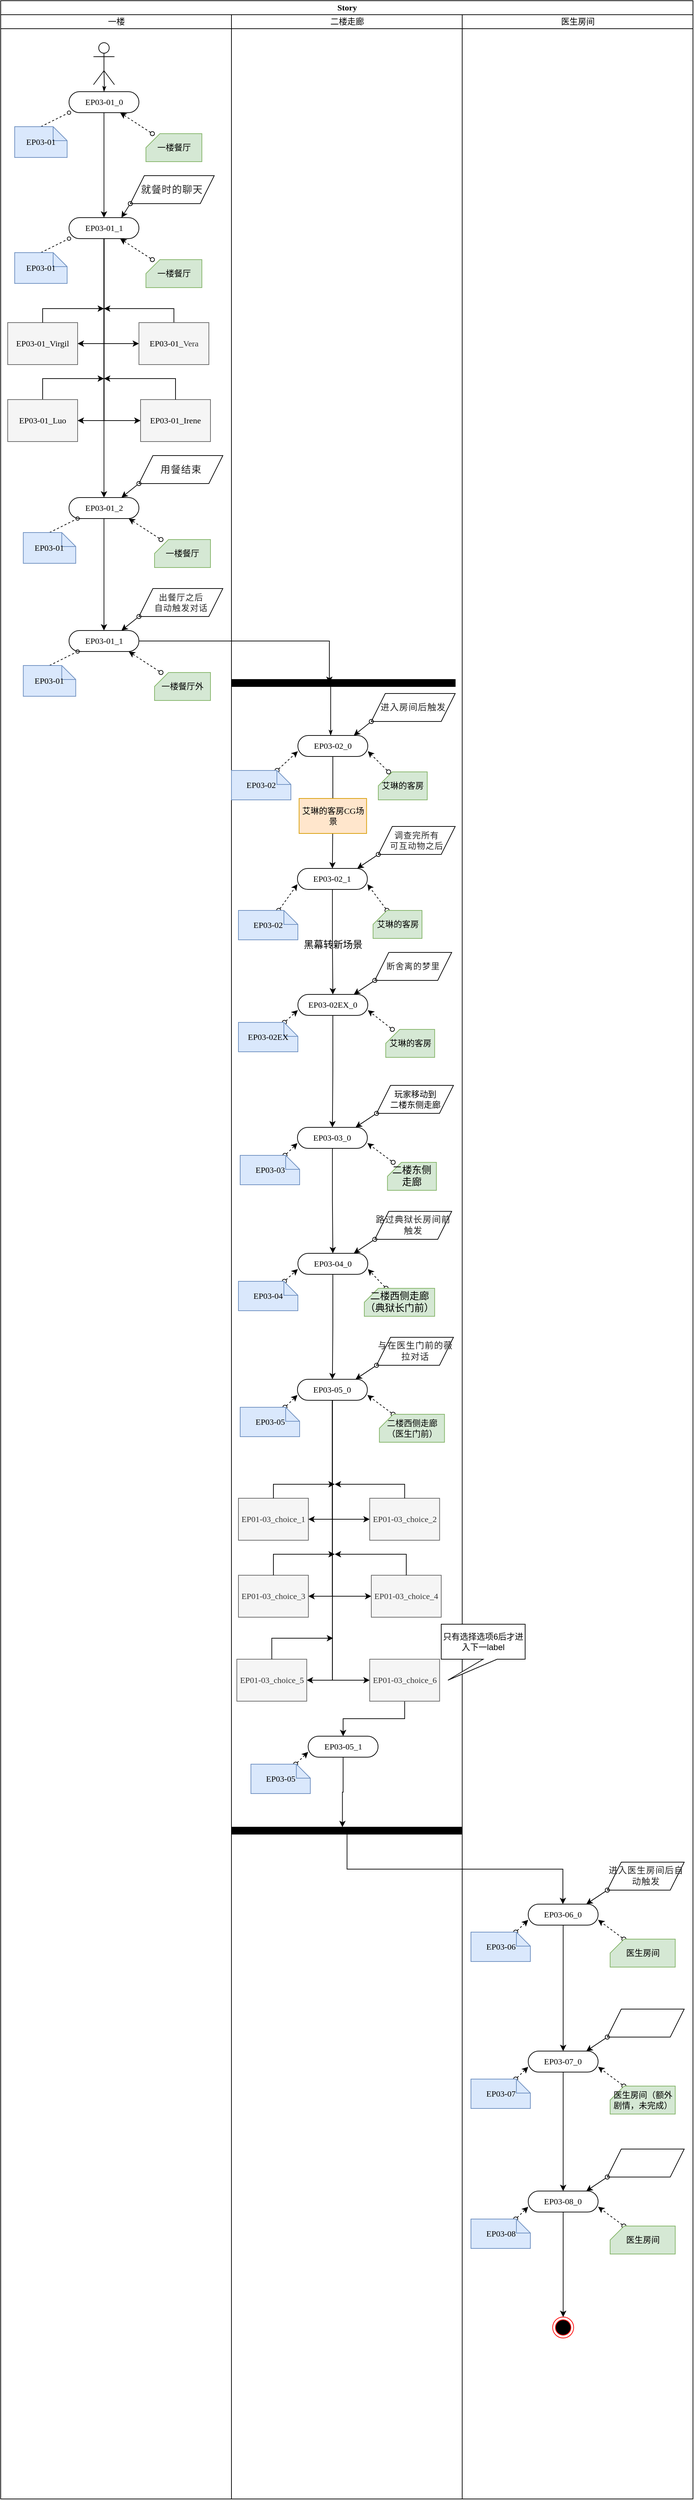 <mxfile version="14.4.9" type="github">
  <diagram id="_a_BNXXkeJS8dzdbOXy6" name="Page-1">
    <mxGraphModel dx="1038" dy="1717" grid="1" gridSize="10" guides="1" tooltips="1" connect="1" arrows="1" fold="1" page="1" pageScale="1" pageWidth="827" pageHeight="1169" math="0" shadow="0">
      <root>
        <mxCell id="0" />
        <mxCell id="1" parent="0" />
        <mxCell id="cG7CtrtehDWe-CAibIM2-1" value="Story" style="swimlane;html=1;childLayout=stackLayout;startSize=20;rounded=0;shadow=0;comic=0;labelBackgroundColor=none;strokeWidth=1;fontFamily=Verdana;fontSize=12;align=center;" parent="1" vertex="1">
          <mxGeometry x="30" y="-1080" width="990" height="3570" as="geometry" />
        </mxCell>
        <mxCell id="cG7CtrtehDWe-CAibIM2-2" value="&lt;font face=&quot;verdana&quot;&gt;&lt;span style=&quot;font-weight: 400&quot;&gt;一楼&lt;/span&gt;&lt;/font&gt;" style="swimlane;html=1;startSize=20;" parent="cG7CtrtehDWe-CAibIM2-1" vertex="1">
          <mxGeometry y="20" width="330" height="3550" as="geometry" />
        </mxCell>
        <mxCell id="atGmChDZDV53QYnKsW6I-38" style="edgeStyle=orthogonalEdgeStyle;rounded=0;orthogonalLoop=1;jettySize=auto;html=1;" edge="1" parent="cG7CtrtehDWe-CAibIM2-2" source="cG7CtrtehDWe-CAibIM2-3" target="atGmChDZDV53QYnKsW6I-32">
          <mxGeometry relative="1" as="geometry" />
        </mxCell>
        <mxCell id="cG7CtrtehDWe-CAibIM2-3" value="EP03-01_0" style="rounded=1;whiteSpace=wrap;html=1;shadow=0;comic=0;labelBackgroundColor=none;strokeWidth=1;fontFamily=Verdana;fontSize=12;align=center;arcSize=50;" parent="cG7CtrtehDWe-CAibIM2-2" vertex="1">
          <mxGeometry x="97.69" y="110" width="100" height="30" as="geometry" />
        </mxCell>
        <mxCell id="cG7CtrtehDWe-CAibIM2-4" style="edgeStyle=none;rounded=0;html=1;dashed=1;labelBackgroundColor=none;startArrow=none;startFill=0;startSize=5;endArrow=oval;endFill=0;endSize=5;jettySize=auto;orthogonalLoop=1;strokeWidth=1;fontFamily=Verdana;fontSize=12;entryX=0;entryY=1;entryDx=0;entryDy=0;exitX=0.5;exitY=0;exitDx=0;exitDy=0;exitPerimeter=0;" parent="cG7CtrtehDWe-CAibIM2-2" source="cG7CtrtehDWe-CAibIM2-6" target="cG7CtrtehDWe-CAibIM2-3" edge="1">
          <mxGeometry relative="1" as="geometry">
            <mxPoint x="217.69" y="267.878" as="sourcePoint" />
            <mxPoint x="180.645" y="248" as="targetPoint" />
          </mxGeometry>
        </mxCell>
        <mxCell id="cG7CtrtehDWe-CAibIM2-5" style="edgeStyle=orthogonalEdgeStyle;rounded=0;html=1;labelBackgroundColor=none;startArrow=none;startFill=0;startSize=5;endArrow=classicThin;endFill=1;endSize=5;jettySize=auto;orthogonalLoop=1;strokeWidth=1;fontFamily=Verdana;fontSize=12" parent="cG7CtrtehDWe-CAibIM2-2" target="cG7CtrtehDWe-CAibIM2-3" edge="1">
          <mxGeometry relative="1" as="geometry">
            <mxPoint x="147.69" y="80" as="sourcePoint" />
          </mxGeometry>
        </mxCell>
        <mxCell id="cG7CtrtehDWe-CAibIM2-6" value="EP03-01" style="shape=note;whiteSpace=wrap;html=1;rounded=0;shadow=0;comic=0;labelBackgroundColor=none;strokeWidth=1;fontFamily=Verdana;fontSize=12;align=center;size=20;fillColor=#dae8fc;strokeColor=#6c8ebf;" parent="cG7CtrtehDWe-CAibIM2-2" vertex="1">
          <mxGeometry x="20" y="160" width="75" height="44" as="geometry" />
        </mxCell>
        <mxCell id="cG7CtrtehDWe-CAibIM2-7" value="" style="shape=umlActor;verticalLabelPosition=bottom;verticalAlign=top;html=1;outlineConnect=0;" parent="cG7CtrtehDWe-CAibIM2-2" vertex="1">
          <mxGeometry x="132.69" y="40" width="30" height="60" as="geometry" />
        </mxCell>
        <mxCell id="cG7CtrtehDWe-CAibIM2-8" style="edgeStyle=none;rounded=0;orthogonalLoop=1;jettySize=auto;html=1;dashed=1;startArrow=oval;startFill=0;" parent="cG7CtrtehDWe-CAibIM2-2" source="cG7CtrtehDWe-CAibIM2-9" target="cG7CtrtehDWe-CAibIM2-3" edge="1">
          <mxGeometry relative="1" as="geometry" />
        </mxCell>
        <mxCell id="cG7CtrtehDWe-CAibIM2-9" value="一楼餐厅" style="shape=card;whiteSpace=wrap;html=1;size=20;fillColor=#d5e8d4;strokeColor=#82b366;" parent="cG7CtrtehDWe-CAibIM2-2" vertex="1">
          <mxGeometry x="207.69" y="170" width="80" height="40" as="geometry" />
        </mxCell>
        <mxCell id="cG7CtrtehDWe-CAibIM2-11" value="&lt;span style=&quot;color: rgb(38 , 38 , 38) ; font-size: 14px ; letter-spacing: 0.733px&quot;&gt;用餐结束&lt;/span&gt;&lt;br&gt;&lt;p style=&quot;margin: 0cm ; line-height: 18.0pt&quot;&gt;&lt;span lang=&quot;EN-US&quot; style=&quot;font-size: 10.5pt ; color: #262626 ; letter-spacing: 0.55pt&quot;&gt;&lt;/span&gt;&lt;/p&gt;" style="shape=parallelogram;perimeter=parallelogramPerimeter;whiteSpace=wrap;html=1;fixedSize=1;" parent="cG7CtrtehDWe-CAibIM2-2" vertex="1">
          <mxGeometry x="197.69" y="630" width="120" height="40" as="geometry" />
        </mxCell>
        <mxCell id="atGmChDZDV53QYnKsW6I-44" style="edgeStyle=orthogonalEdgeStyle;rounded=0;orthogonalLoop=1;jettySize=auto;html=1;" edge="1" parent="cG7CtrtehDWe-CAibIM2-2" source="atGmChDZDV53QYnKsW6I-14" target="atGmChDZDV53QYnKsW6I-25">
          <mxGeometry relative="1" as="geometry" />
        </mxCell>
        <mxCell id="atGmChDZDV53QYnKsW6I-14" value="EP03-01_2" style="rounded=1;whiteSpace=wrap;html=1;shadow=0;comic=0;labelBackgroundColor=none;strokeWidth=1;fontFamily=Verdana;fontSize=12;align=center;arcSize=50;" vertex="1" parent="cG7CtrtehDWe-CAibIM2-2">
          <mxGeometry x="97.69" y="690" width="100" height="30" as="geometry" />
        </mxCell>
        <mxCell id="atGmChDZDV53QYnKsW6I-16" style="edgeStyle=none;rounded=0;orthogonalLoop=1;jettySize=auto;html=1;entryX=0.75;entryY=0;entryDx=0;entryDy=0;startArrow=oval;startFill=0;exitX=0;exitY=1;exitDx=0;exitDy=0;" edge="1" parent="cG7CtrtehDWe-CAibIM2-2" source="cG7CtrtehDWe-CAibIM2-11" target="atGmChDZDV53QYnKsW6I-14">
          <mxGeometry relative="1" as="geometry">
            <mxPoint x="506.88" y="350" as="targetPoint" />
            <mxPoint x="533.44" y="330" as="sourcePoint" />
          </mxGeometry>
        </mxCell>
        <mxCell id="atGmChDZDV53QYnKsW6I-17" style="edgeStyle=none;rounded=0;html=1;dashed=1;labelBackgroundColor=none;startArrow=none;startFill=0;startSize=5;endArrow=oval;endFill=0;endSize=5;jettySize=auto;orthogonalLoop=1;strokeWidth=1;fontFamily=Verdana;fontSize=12;entryX=0;entryY=1;entryDx=0;entryDy=0;exitX=0.5;exitY=0;exitDx=0;exitDy=0;exitPerimeter=0;" edge="1" parent="cG7CtrtehDWe-CAibIM2-2" source="atGmChDZDV53QYnKsW6I-18">
          <mxGeometry relative="1" as="geometry">
            <mxPoint x="200" y="1907.878" as="sourcePoint" />
            <mxPoint x="110.0" y="720" as="targetPoint" />
          </mxGeometry>
        </mxCell>
        <mxCell id="atGmChDZDV53QYnKsW6I-18" value="EP03-01" style="shape=note;whiteSpace=wrap;html=1;rounded=0;shadow=0;comic=0;labelBackgroundColor=none;strokeWidth=1;fontFamily=Verdana;fontSize=12;align=center;size=20;fillColor=#dae8fc;strokeColor=#6c8ebf;" vertex="1" parent="cG7CtrtehDWe-CAibIM2-2">
          <mxGeometry x="32.31" y="740" width="75" height="44" as="geometry" />
        </mxCell>
        <mxCell id="atGmChDZDV53QYnKsW6I-19" style="edgeStyle=none;rounded=0;orthogonalLoop=1;jettySize=auto;html=1;dashed=1;startArrow=oval;startFill=0;" edge="1" parent="cG7CtrtehDWe-CAibIM2-2" source="atGmChDZDV53QYnKsW6I-20">
          <mxGeometry relative="1" as="geometry">
            <mxPoint x="183.077" y="720" as="targetPoint" />
          </mxGeometry>
        </mxCell>
        <mxCell id="atGmChDZDV53QYnKsW6I-20" value="一楼餐厅" style="shape=card;whiteSpace=wrap;html=1;size=20;fillColor=#d5e8d4;strokeColor=#82b366;" vertex="1" parent="cG7CtrtehDWe-CAibIM2-2">
          <mxGeometry x="220" y="750" width="80" height="40" as="geometry" />
        </mxCell>
        <mxCell id="atGmChDZDV53QYnKsW6I-24" value="&lt;span style=&quot;color: rgb(38 , 38 , 38) ; letter-spacing: 0.55pt&quot;&gt;&lt;font style=&quot;font-size: 12px&quot;&gt;出餐厅之后&lt;br&gt;自动触发对话&lt;/font&gt;&lt;/span&gt;&lt;p style=&quot;margin: 0cm ; line-height: 18.0pt&quot;&gt;&lt;span lang=&quot;EN-US&quot; style=&quot;font-size: 10.5pt ; color: #262626 ; letter-spacing: 0.55pt&quot;&gt;&lt;/span&gt;&lt;/p&gt;" style="shape=parallelogram;perimeter=parallelogramPerimeter;whiteSpace=wrap;html=1;fixedSize=1;" vertex="1" parent="cG7CtrtehDWe-CAibIM2-2">
          <mxGeometry x="197.69" y="820" width="120" height="40" as="geometry" />
        </mxCell>
        <mxCell id="atGmChDZDV53QYnKsW6I-25" value="EP03-01_1" style="rounded=1;whiteSpace=wrap;html=1;shadow=0;comic=0;labelBackgroundColor=none;strokeWidth=1;fontFamily=Verdana;fontSize=12;align=center;arcSize=50;" vertex="1" parent="cG7CtrtehDWe-CAibIM2-2">
          <mxGeometry x="97.69" y="880" width="100" height="30" as="geometry" />
        </mxCell>
        <mxCell id="atGmChDZDV53QYnKsW6I-26" style="edgeStyle=none;rounded=0;orthogonalLoop=1;jettySize=auto;html=1;entryX=0.75;entryY=0;entryDx=0;entryDy=0;startArrow=oval;startFill=0;exitX=0;exitY=1;exitDx=0;exitDy=0;" edge="1" parent="cG7CtrtehDWe-CAibIM2-2" source="atGmChDZDV53QYnKsW6I-24" target="atGmChDZDV53QYnKsW6I-25">
          <mxGeometry relative="1" as="geometry">
            <mxPoint x="476.88" y="1600" as="targetPoint" />
            <mxPoint x="503.44" y="1580" as="sourcePoint" />
          </mxGeometry>
        </mxCell>
        <mxCell id="atGmChDZDV53QYnKsW6I-27" style="edgeStyle=none;rounded=0;html=1;dashed=1;labelBackgroundColor=none;startArrow=none;startFill=0;startSize=5;endArrow=oval;endFill=0;endSize=5;jettySize=auto;orthogonalLoop=1;strokeWidth=1;fontFamily=Verdana;fontSize=12;entryX=0;entryY=1;entryDx=0;entryDy=0;exitX=0.5;exitY=0;exitDx=0;exitDy=0;exitPerimeter=0;" edge="1" parent="cG7CtrtehDWe-CAibIM2-2" source="atGmChDZDV53QYnKsW6I-28">
          <mxGeometry relative="1" as="geometry">
            <mxPoint x="170" y="3157.878" as="sourcePoint" />
            <mxPoint x="110" y="910" as="targetPoint" />
          </mxGeometry>
        </mxCell>
        <mxCell id="atGmChDZDV53QYnKsW6I-28" value="EP03-01" style="shape=note;whiteSpace=wrap;html=1;rounded=0;shadow=0;comic=0;labelBackgroundColor=none;strokeWidth=1;fontFamily=Verdana;fontSize=12;align=center;size=20;fillColor=#dae8fc;strokeColor=#6c8ebf;" vertex="1" parent="cG7CtrtehDWe-CAibIM2-2">
          <mxGeometry x="32.31" y="930" width="75" height="44" as="geometry" />
        </mxCell>
        <mxCell id="atGmChDZDV53QYnKsW6I-29" style="edgeStyle=none;rounded=0;orthogonalLoop=1;jettySize=auto;html=1;dashed=1;startArrow=oval;startFill=0;" edge="1" parent="cG7CtrtehDWe-CAibIM2-2" source="atGmChDZDV53QYnKsW6I-30">
          <mxGeometry relative="1" as="geometry">
            <mxPoint x="183.077" y="910" as="targetPoint" />
          </mxGeometry>
        </mxCell>
        <mxCell id="atGmChDZDV53QYnKsW6I-30" value="一楼餐厅外" style="shape=card;whiteSpace=wrap;html=1;size=20;fillColor=#d5e8d4;strokeColor=#82b366;" vertex="1" parent="cG7CtrtehDWe-CAibIM2-2">
          <mxGeometry x="220" y="940" width="80" height="40" as="geometry" />
        </mxCell>
        <mxCell id="atGmChDZDV53QYnKsW6I-31" value="&lt;span style=&quot;color: rgb(38 , 38 , 38) ; font-size: 14px ; letter-spacing: 0.733px&quot;&gt;就餐时的聊天&lt;/span&gt;&lt;br&gt;&lt;p style=&quot;margin: 0cm ; line-height: 18.0pt&quot;&gt;&lt;span lang=&quot;EN-US&quot; style=&quot;font-size: 10.5pt ; color: #262626 ; letter-spacing: 0.55pt&quot;&gt;&lt;/span&gt;&lt;/p&gt;" style="shape=parallelogram;perimeter=parallelogramPerimeter;whiteSpace=wrap;html=1;fixedSize=1;" vertex="1" parent="cG7CtrtehDWe-CAibIM2-2">
          <mxGeometry x="185.38" y="230" width="120" height="40" as="geometry" />
        </mxCell>
        <mxCell id="atGmChDZDV53QYnKsW6I-39" style="edgeStyle=orthogonalEdgeStyle;rounded=0;orthogonalLoop=1;jettySize=auto;html=1;entryX=0.5;entryY=0;entryDx=0;entryDy=0;" edge="1" parent="cG7CtrtehDWe-CAibIM2-2" source="atGmChDZDV53QYnKsW6I-32" target="atGmChDZDV53QYnKsW6I-14">
          <mxGeometry relative="1" as="geometry" />
        </mxCell>
        <mxCell id="atGmChDZDV53QYnKsW6I-40" style="edgeStyle=orthogonalEdgeStyle;rounded=0;orthogonalLoop=1;jettySize=auto;html=1;entryX=1;entryY=0.5;entryDx=0;entryDy=0;" edge="1" parent="cG7CtrtehDWe-CAibIM2-2" source="atGmChDZDV53QYnKsW6I-32" target="atGmChDZDV53QYnKsW6I-1">
          <mxGeometry relative="1" as="geometry" />
        </mxCell>
        <mxCell id="atGmChDZDV53QYnKsW6I-41" style="edgeStyle=orthogonalEdgeStyle;rounded=0;orthogonalLoop=1;jettySize=auto;html=1;entryX=0;entryY=0.5;entryDx=0;entryDy=0;" edge="1" parent="cG7CtrtehDWe-CAibIM2-2" source="atGmChDZDV53QYnKsW6I-32" target="atGmChDZDV53QYnKsW6I-2">
          <mxGeometry relative="1" as="geometry" />
        </mxCell>
        <mxCell id="atGmChDZDV53QYnKsW6I-42" style="edgeStyle=orthogonalEdgeStyle;rounded=0;orthogonalLoop=1;jettySize=auto;html=1;entryX=0;entryY=0.5;entryDx=0;entryDy=0;" edge="1" parent="cG7CtrtehDWe-CAibIM2-2" source="atGmChDZDV53QYnKsW6I-32" target="atGmChDZDV53QYnKsW6I-3">
          <mxGeometry relative="1" as="geometry">
            <Array as="points">
              <mxPoint x="148" y="580" />
            </Array>
          </mxGeometry>
        </mxCell>
        <mxCell id="atGmChDZDV53QYnKsW6I-32" value="EP03-01_1" style="rounded=1;whiteSpace=wrap;html=1;shadow=0;comic=0;labelBackgroundColor=none;strokeWidth=1;fontFamily=Verdana;fontSize=12;align=center;arcSize=50;" vertex="1" parent="cG7CtrtehDWe-CAibIM2-2">
          <mxGeometry x="97.69" y="290" width="100" height="30" as="geometry" />
        </mxCell>
        <mxCell id="atGmChDZDV53QYnKsW6I-33" style="edgeStyle=none;rounded=0;orthogonalLoop=1;jettySize=auto;html=1;entryX=0.75;entryY=0;entryDx=0;entryDy=0;startArrow=oval;startFill=0;exitX=0;exitY=1;exitDx=0;exitDy=0;" edge="1" parent="cG7CtrtehDWe-CAibIM2-2" source="atGmChDZDV53QYnKsW6I-31" target="atGmChDZDV53QYnKsW6I-32">
          <mxGeometry relative="1" as="geometry">
            <mxPoint x="434.57" y="2070" as="targetPoint" />
            <mxPoint x="461.13" y="2050" as="sourcePoint" />
          </mxGeometry>
        </mxCell>
        <mxCell id="atGmChDZDV53QYnKsW6I-34" style="edgeStyle=none;rounded=0;html=1;dashed=1;labelBackgroundColor=none;startArrow=none;startFill=0;startSize=5;endArrow=oval;endFill=0;endSize=5;jettySize=auto;orthogonalLoop=1;strokeWidth=1;fontFamily=Verdana;fontSize=12;entryX=0;entryY=1;entryDx=0;entryDy=0;exitX=0.5;exitY=0;exitDx=0;exitDy=0;exitPerimeter=0;" edge="1" parent="cG7CtrtehDWe-CAibIM2-2" source="atGmChDZDV53QYnKsW6I-35">
          <mxGeometry relative="1" as="geometry">
            <mxPoint x="127.69" y="3627.878" as="sourcePoint" />
            <mxPoint x="97.69" y="320" as="targetPoint" />
          </mxGeometry>
        </mxCell>
        <mxCell id="atGmChDZDV53QYnKsW6I-35" value="EP03-01" style="shape=note;whiteSpace=wrap;html=1;rounded=0;shadow=0;comic=0;labelBackgroundColor=none;strokeWidth=1;fontFamily=Verdana;fontSize=12;align=center;size=20;fillColor=#dae8fc;strokeColor=#6c8ebf;" vertex="1" parent="cG7CtrtehDWe-CAibIM2-2">
          <mxGeometry x="20" y="340" width="75" height="44" as="geometry" />
        </mxCell>
        <mxCell id="atGmChDZDV53QYnKsW6I-36" style="edgeStyle=none;rounded=0;orthogonalLoop=1;jettySize=auto;html=1;dashed=1;startArrow=oval;startFill=0;" edge="1" parent="cG7CtrtehDWe-CAibIM2-2" source="atGmChDZDV53QYnKsW6I-37">
          <mxGeometry relative="1" as="geometry">
            <mxPoint x="170.767" y="320" as="targetPoint" />
          </mxGeometry>
        </mxCell>
        <mxCell id="atGmChDZDV53QYnKsW6I-37" value="一楼餐厅" style="shape=card;whiteSpace=wrap;html=1;size=20;fillColor=#d5e8d4;strokeColor=#82b366;" vertex="1" parent="cG7CtrtehDWe-CAibIM2-2">
          <mxGeometry x="207.69" y="350" width="80" height="40" as="geometry" />
        </mxCell>
        <mxCell id="atGmChDZDV53QYnKsW6I-1" value="&lt;span style=&quot;color: rgb(0 , 0 , 0) ; font-family: &amp;#34;verdana&amp;#34;&quot;&gt;EP03-01_Virgil&lt;/span&gt;" style="whiteSpace=wrap;html=1;align=center;verticalAlign=middle;treeFolding=1;treeMoving=1;fillColor=#f5f5f5;strokeColor=#666666;fontColor=#333333;" vertex="1" collapsed="1" parent="cG7CtrtehDWe-CAibIM2-2">
          <mxGeometry x="10" y="440" width="100" height="60" as="geometry" />
        </mxCell>
        <mxCell id="atGmChDZDV53QYnKsW6I-6" style="edgeStyle=orthogonalEdgeStyle;rounded=0;orthogonalLoop=1;jettySize=auto;html=1;" edge="1" parent="cG7CtrtehDWe-CAibIM2-2" source="atGmChDZDV53QYnKsW6I-2">
          <mxGeometry relative="1" as="geometry">
            <mxPoint x="147.69" y="420" as="targetPoint" />
            <Array as="points">
              <mxPoint x="247.69" y="420" />
              <mxPoint x="187.69" y="420" />
            </Array>
          </mxGeometry>
        </mxCell>
        <mxCell id="atGmChDZDV53QYnKsW6I-5" style="edgeStyle=orthogonalEdgeStyle;rounded=0;orthogonalLoop=1;jettySize=auto;html=1;" edge="1" parent="cG7CtrtehDWe-CAibIM2-2" source="atGmChDZDV53QYnKsW6I-1">
          <mxGeometry relative="1" as="geometry">
            <mxPoint x="147.69" y="420" as="targetPoint" />
            <Array as="points">
              <mxPoint x="59.69" y="420" />
            </Array>
          </mxGeometry>
        </mxCell>
        <mxCell id="atGmChDZDV53QYnKsW6I-2" value="&lt;span style=&quot;color: rgb(0 , 0 , 0) ; font-family: &amp;#34;verdana&amp;#34;&quot;&gt;EP03-01_&lt;/span&gt;&lt;font face=&quot;verdana&quot;&gt;Vera&lt;/font&gt;" style="whiteSpace=wrap;html=1;align=center;verticalAlign=middle;treeFolding=1;treeMoving=1;fillColor=#f5f5f5;strokeColor=#666666;fontColor=#333333;" vertex="1" collapsed="1" parent="cG7CtrtehDWe-CAibIM2-2">
          <mxGeometry x="197.69" y="440" width="100" height="60" as="geometry" />
        </mxCell>
        <mxCell id="atGmChDZDV53QYnKsW6I-3" value="&lt;div&gt;&lt;span style=&quot;color: rgb(0 , 0 , 0) ; font-family: &amp;#34;verdana&amp;#34;&quot;&gt;EP03-01_Irene&lt;/span&gt;&lt;/div&gt;" style="whiteSpace=wrap;html=1;align=center;verticalAlign=middle;treeFolding=1;treeMoving=1;fillColor=#f5f5f5;strokeColor=#666666;fontColor=#333333;" vertex="1" parent="cG7CtrtehDWe-CAibIM2-2">
          <mxGeometry x="200" y="550" width="100" height="60" as="geometry" />
        </mxCell>
        <mxCell id="atGmChDZDV53QYnKsW6I-8" style="edgeStyle=orthogonalEdgeStyle;rounded=0;orthogonalLoop=1;jettySize=auto;html=1;strokeColor=#000000;" edge="1" parent="cG7CtrtehDWe-CAibIM2-2" source="atGmChDZDV53QYnKsW6I-3">
          <mxGeometry relative="1" as="geometry">
            <mxPoint x="147.69" y="520" as="targetPoint" />
            <Array as="points">
              <mxPoint x="249.69" y="520" />
            </Array>
          </mxGeometry>
        </mxCell>
        <mxCell id="atGmChDZDV53QYnKsW6I-7" style="edgeStyle=orthogonalEdgeStyle;rounded=0;orthogonalLoop=1;jettySize=auto;html=1;strokeColor=#000000;" edge="1" parent="cG7CtrtehDWe-CAibIM2-2" source="atGmChDZDV53QYnKsW6I-4">
          <mxGeometry relative="1" as="geometry">
            <mxPoint x="147.69" y="520" as="targetPoint" />
            <Array as="points">
              <mxPoint x="59.69" y="520" />
              <mxPoint x="147.69" y="520" />
            </Array>
          </mxGeometry>
        </mxCell>
        <mxCell id="atGmChDZDV53QYnKsW6I-4" value="&lt;span style=&quot;color: rgb(0 , 0 , 0) ; font-family: &amp;#34;verdana&amp;#34;&quot;&gt;EP03-01_Luo&lt;/span&gt;" style="whiteSpace=wrap;html=1;align=center;verticalAlign=middle;treeFolding=1;treeMoving=1;fillColor=#f5f5f5;strokeColor=#666666;fontColor=#333333;" vertex="1" parent="cG7CtrtehDWe-CAibIM2-2">
          <mxGeometry x="10" y="550" width="100" height="60" as="geometry" />
        </mxCell>
        <mxCell id="atGmChDZDV53QYnKsW6I-43" style="edgeStyle=orthogonalEdgeStyle;rounded=0;orthogonalLoop=1;jettySize=auto;html=1;entryX=1;entryY=0.5;entryDx=0;entryDy=0;exitX=0.5;exitY=1;exitDx=0;exitDy=0;" edge="1" parent="cG7CtrtehDWe-CAibIM2-2" source="atGmChDZDV53QYnKsW6I-32" target="atGmChDZDV53QYnKsW6I-4">
          <mxGeometry relative="1" as="geometry">
            <mxPoint x="157.7" y="330" as="sourcePoint" />
            <mxPoint x="210" y="590" as="targetPoint" />
            <Array as="points">
              <mxPoint x="148" y="580" />
            </Array>
          </mxGeometry>
        </mxCell>
        <mxCell id="cG7CtrtehDWe-CAibIM2-13" value="&lt;span style=&quot;font-family: &amp;#34;verdana&amp;#34; ; font-weight: 400&quot;&gt;二楼走廊&lt;/span&gt;" style="swimlane;html=1;startSize=20;" parent="cG7CtrtehDWe-CAibIM2-1" vertex="1">
          <mxGeometry x="330" y="20" width="330" height="3550" as="geometry" />
        </mxCell>
        <mxCell id="cG7CtrtehDWe-CAibIM2-14" value="" style="whiteSpace=wrap;html=1;rounded=0;shadow=0;comic=0;labelBackgroundColor=none;strokeWidth=1;fillColor=#000000;fontFamily=Verdana;fontSize=12;align=center;rotation=0;" parent="cG7CtrtehDWe-CAibIM2-13" vertex="1">
          <mxGeometry y="950" width="320" height="10" as="geometry" />
        </mxCell>
        <mxCell id="cG7CtrtehDWe-CAibIM2-17" style="edgeStyle=orthogonalEdgeStyle;rounded=0;html=1;exitX=0.25;exitY=1;entryX=0.5;entryY=0;labelBackgroundColor=none;startArrow=none;startFill=0;startSize=5;endArrow=classicThin;endFill=1;endSize=5;jettySize=auto;orthogonalLoop=1;strokeWidth=1;fontFamily=Verdana;fontSize=12" parent="cG7CtrtehDWe-CAibIM2-13" source="cG7CtrtehDWe-CAibIM2-14" edge="1">
          <mxGeometry relative="1" as="geometry">
            <Array as="points">
              <mxPoint x="142" y="960" />
            </Array>
            <mxPoint x="141.88" y="1030" as="targetPoint" />
          </mxGeometry>
        </mxCell>
        <mxCell id="cG7CtrtehDWe-CAibIM2-22" value="" style="whiteSpace=wrap;html=1;rounded=0;shadow=0;comic=0;labelBackgroundColor=none;strokeWidth=1;fillColor=#000000;fontFamily=Verdana;fontSize=12;align=center;rotation=0;" parent="cG7CtrtehDWe-CAibIM2-13" vertex="1">
          <mxGeometry x="0.62" y="2590" width="329.38" height="10" as="geometry" />
        </mxCell>
        <mxCell id="atGmChDZDV53QYnKsW6I-47" value="EP03-02_0" style="rounded=1;whiteSpace=wrap;html=1;shadow=0;comic=0;labelBackgroundColor=none;strokeWidth=1;fontFamily=Verdana;fontSize=12;align=center;arcSize=50;" vertex="1" parent="cG7CtrtehDWe-CAibIM2-13">
          <mxGeometry x="95" y="1030" width="100" height="30" as="geometry" />
        </mxCell>
        <mxCell id="atGmChDZDV53QYnKsW6I-48" style="edgeStyle=none;rounded=0;orthogonalLoop=1;jettySize=auto;html=1;entryX=1;entryY=0.75;entryDx=0;entryDy=0;dashed=1;startArrow=oval;startFill=0;" edge="1" parent="cG7CtrtehDWe-CAibIM2-13" source="atGmChDZDV53QYnKsW6I-49" target="atGmChDZDV53QYnKsW6I-47">
          <mxGeometry relative="1" as="geometry" />
        </mxCell>
        <mxCell id="atGmChDZDV53QYnKsW6I-49" value="艾琳的客房" style="shape=card;whiteSpace=wrap;html=1;size=20;fillColor=#d5e8d4;strokeColor=#82b366;" vertex="1" parent="cG7CtrtehDWe-CAibIM2-13">
          <mxGeometry x="210" y="1082" width="70" height="40" as="geometry" />
        </mxCell>
        <mxCell id="atGmChDZDV53QYnKsW6I-50" style="edgeStyle=none;rounded=0;orthogonalLoop=1;jettySize=auto;html=1;entryX=0;entryY=0.75;entryDx=0;entryDy=0;dashed=1;startArrow=oval;startFill=0;" edge="1" parent="cG7CtrtehDWe-CAibIM2-13" source="atGmChDZDV53QYnKsW6I-51" target="atGmChDZDV53QYnKsW6I-47">
          <mxGeometry relative="1" as="geometry" />
        </mxCell>
        <mxCell id="atGmChDZDV53QYnKsW6I-51" value="EP03-02" style="shape=note;whiteSpace=wrap;html=1;rounded=0;shadow=0;comic=0;labelBackgroundColor=none;strokeWidth=1;fontFamily=Verdana;fontSize=12;align=center;size=20;fillColor=#dae8fc;strokeColor=#6c8ebf;" vertex="1" parent="cG7CtrtehDWe-CAibIM2-13">
          <mxGeometry y="1080" width="85" height="42" as="geometry" />
        </mxCell>
        <mxCell id="atGmChDZDV53QYnKsW6I-53" value="EP03-02_1" style="rounded=1;whiteSpace=wrap;html=1;shadow=0;comic=0;labelBackgroundColor=none;strokeWidth=1;fontFamily=Verdana;fontSize=12;align=center;arcSize=50;" vertex="1" parent="cG7CtrtehDWe-CAibIM2-13">
          <mxGeometry x="94.38" y="1220" width="100" height="30" as="geometry" />
        </mxCell>
        <mxCell id="atGmChDZDV53QYnKsW6I-46" style="edgeStyle=orthogonalEdgeStyle;rounded=0;orthogonalLoop=1;jettySize=auto;html=1;entryX=0.5;entryY=0;entryDx=0;entryDy=0;strokeColor=#000000;" edge="1" parent="cG7CtrtehDWe-CAibIM2-13" source="atGmChDZDV53QYnKsW6I-47" target="atGmChDZDV53QYnKsW6I-53">
          <mxGeometry relative="1" as="geometry" />
        </mxCell>
        <mxCell id="atGmChDZDV53QYnKsW6I-54" style="edgeStyle=none;rounded=0;orthogonalLoop=1;jettySize=auto;html=1;entryX=1;entryY=0.75;entryDx=0;entryDy=0;dashed=1;startArrow=oval;startFill=0;" edge="1" parent="cG7CtrtehDWe-CAibIM2-13" source="atGmChDZDV53QYnKsW6I-55" target="atGmChDZDV53QYnKsW6I-53">
          <mxGeometry relative="1" as="geometry" />
        </mxCell>
        <mxCell id="atGmChDZDV53QYnKsW6I-55" value="艾琳的客房" style="shape=card;whiteSpace=wrap;html=1;size=20;fillColor=#d5e8d4;strokeColor=#82b366;" vertex="1" parent="cG7CtrtehDWe-CAibIM2-13">
          <mxGeometry x="202.5" y="1280" width="70" height="40" as="geometry" />
        </mxCell>
        <mxCell id="atGmChDZDV53QYnKsW6I-56" style="edgeStyle=none;rounded=0;orthogonalLoop=1;jettySize=auto;html=1;entryX=0;entryY=0.75;entryDx=0;entryDy=0;dashed=1;startArrow=oval;startFill=0;" edge="1" parent="cG7CtrtehDWe-CAibIM2-13" source="atGmChDZDV53QYnKsW6I-57" target="atGmChDZDV53QYnKsW6I-53">
          <mxGeometry relative="1" as="geometry" />
        </mxCell>
        <mxCell id="atGmChDZDV53QYnKsW6I-57" value="EP03-02" style="shape=note;whiteSpace=wrap;html=1;rounded=0;shadow=0;comic=0;labelBackgroundColor=none;strokeWidth=1;fontFamily=Verdana;fontSize=12;align=center;size=20;fillColor=#dae8fc;strokeColor=#6c8ebf;" vertex="1" parent="cG7CtrtehDWe-CAibIM2-13">
          <mxGeometry x="10" y="1280" width="85" height="42" as="geometry" />
        </mxCell>
        <mxCell id="atGmChDZDV53QYnKsW6I-59" value="艾琳的客房CG场景" style="rounded=0;whiteSpace=wrap;html=1;shadow=0;comic=0;labelBackgroundColor=none;strokeWidth=1;fontFamily=Verdana;fontSize=12;align=center;arcSize=50;fillColor=#ffe6cc;strokeColor=#d79b00;" vertex="1" parent="cG7CtrtehDWe-CAibIM2-13">
          <mxGeometry x="96.75" y="1120" width="96.5" height="50" as="geometry" />
        </mxCell>
        <mxCell id="atGmChDZDV53QYnKsW6I-60" value="&lt;span style=&quot;color: rgb(38 , 38 , 38) ; font-family: &amp;#34;verdana&amp;#34; ; letter-spacing: 0.733px&quot;&gt;&lt;font style=&quot;font-size: 12px&quot;&gt;调查完所有&lt;br&gt;可互动物之后&lt;/font&gt;&lt;/span&gt;&lt;br&gt;&lt;p style=&quot;margin: 0cm ; line-height: 18.0pt&quot;&gt;&lt;span lang=&quot;EN-US&quot; style=&quot;font-size: 10.5pt ; color: #262626 ; letter-spacing: 0.55pt&quot;&gt;&lt;/span&gt;&lt;/p&gt;" style="shape=parallelogram;perimeter=parallelogramPerimeter;whiteSpace=wrap;html=1;fixedSize=1;" vertex="1" parent="cG7CtrtehDWe-CAibIM2-13">
          <mxGeometry x="210" y="1160" width="110" height="40" as="geometry" />
        </mxCell>
        <mxCell id="atGmChDZDV53QYnKsW6I-61" style="edgeStyle=none;rounded=0;orthogonalLoop=1;jettySize=auto;html=1;entryX=0.75;entryY=0;entryDx=0;entryDy=0;startArrow=oval;startFill=0;exitX=0;exitY=1;exitDx=0;exitDy=0;" edge="1" parent="cG7CtrtehDWe-CAibIM2-13" source="atGmChDZDV53QYnKsW6I-60">
          <mxGeometry relative="1" as="geometry">
            <mxPoint x="180" y="1220" as="targetPoint" />
            <mxPoint x="480.75" y="2980" as="sourcePoint" />
          </mxGeometry>
        </mxCell>
        <mxCell id="atGmChDZDV53QYnKsW6I-62" value="&lt;span style=&quot;color: rgb(38 , 38 , 38) ; font-family: &amp;#34;verdana&amp;#34; ; font-size: 12.667px ; letter-spacing: 0.733px&quot;&gt;进入房间后触发&lt;/span&gt;&lt;br&gt;&lt;p style=&quot;margin: 0cm ; line-height: 18.0pt&quot;&gt;&lt;span lang=&quot;EN-US&quot; style=&quot;font-size: 10.5pt ; color: #262626 ; letter-spacing: 0.55pt&quot;&gt;&lt;/span&gt;&lt;/p&gt;" style="shape=parallelogram;perimeter=parallelogramPerimeter;whiteSpace=wrap;html=1;fixedSize=1;" vertex="1" parent="cG7CtrtehDWe-CAibIM2-13">
          <mxGeometry x="200" y="970" width="120" height="40" as="geometry" />
        </mxCell>
        <mxCell id="atGmChDZDV53QYnKsW6I-63" style="edgeStyle=none;rounded=0;orthogonalLoop=1;jettySize=auto;html=1;entryX=0.75;entryY=0;entryDx=0;entryDy=0;startArrow=oval;startFill=0;exitX=0;exitY=1;exitDx=0;exitDy=0;" edge="1" parent="cG7CtrtehDWe-CAibIM2-13" source="atGmChDZDV53QYnKsW6I-62">
          <mxGeometry relative="1" as="geometry">
            <mxPoint x="175" y="1030" as="targetPoint" />
            <mxPoint x="115.75" y="3850" as="sourcePoint" />
          </mxGeometry>
        </mxCell>
        <mxCell id="atGmChDZDV53QYnKsW6I-85" style="edgeStyle=orthogonalEdgeStyle;rounded=0;orthogonalLoop=1;jettySize=auto;html=1;" edge="1" parent="cG7CtrtehDWe-CAibIM2-13" source="atGmChDZDV53QYnKsW6I-66" target="atGmChDZDV53QYnKsW6I-78">
          <mxGeometry relative="1" as="geometry" />
        </mxCell>
        <mxCell id="atGmChDZDV53QYnKsW6I-66" value="EP03-02EX_0" style="rounded=1;whiteSpace=wrap;html=1;shadow=0;comic=0;labelBackgroundColor=none;strokeWidth=1;fontFamily=Verdana;fontSize=12;align=center;arcSize=50;" vertex="1" parent="cG7CtrtehDWe-CAibIM2-13">
          <mxGeometry x="95.0" y="1400" width="100" height="30" as="geometry" />
        </mxCell>
        <mxCell id="atGmChDZDV53QYnKsW6I-67" style="edgeStyle=none;rounded=0;orthogonalLoop=1;jettySize=auto;html=1;entryX=1;entryY=0.75;entryDx=0;entryDy=0;dashed=1;startArrow=oval;startFill=0;" edge="1" parent="cG7CtrtehDWe-CAibIM2-13" source="atGmChDZDV53QYnKsW6I-68" target="atGmChDZDV53QYnKsW6I-66">
          <mxGeometry relative="1" as="geometry" />
        </mxCell>
        <mxCell id="atGmChDZDV53QYnKsW6I-68" value="艾琳的客房" style="shape=card;whiteSpace=wrap;html=1;size=20;fillColor=#d5e8d4;strokeColor=#82b366;" vertex="1" parent="cG7CtrtehDWe-CAibIM2-13">
          <mxGeometry x="220.62" y="1450" width="70" height="40" as="geometry" />
        </mxCell>
        <mxCell id="atGmChDZDV53QYnKsW6I-69" style="edgeStyle=none;rounded=0;orthogonalLoop=1;jettySize=auto;html=1;entryX=0;entryY=0.75;entryDx=0;entryDy=0;dashed=1;startArrow=oval;startFill=0;" edge="1" parent="cG7CtrtehDWe-CAibIM2-13" source="atGmChDZDV53QYnKsW6I-70" target="atGmChDZDV53QYnKsW6I-66">
          <mxGeometry relative="1" as="geometry" />
        </mxCell>
        <mxCell id="atGmChDZDV53QYnKsW6I-70" value="EP03-02EX" style="shape=note;whiteSpace=wrap;html=1;rounded=0;shadow=0;comic=0;labelBackgroundColor=none;strokeWidth=1;fontFamily=Verdana;fontSize=12;align=center;size=20;fillColor=#dae8fc;strokeColor=#6c8ebf;" vertex="1" parent="cG7CtrtehDWe-CAibIM2-13">
          <mxGeometry x="10.0" y="1440" width="85" height="42" as="geometry" />
        </mxCell>
        <mxCell id="atGmChDZDV53QYnKsW6I-74" value="&lt;span style=&quot;font-family: &amp;#34;verdana&amp;#34; ; font-size: 14px&quot;&gt;黑幕转新场景&lt;/span&gt;" style="text;html=1;align=center;verticalAlign=middle;resizable=0;points=[];autosize=1;" vertex="1" parent="cG7CtrtehDWe-CAibIM2-13">
          <mxGeometry x="95" y="1320" width="100" height="20" as="geometry" />
        </mxCell>
        <mxCell id="atGmChDZDV53QYnKsW6I-75" style="edgeStyle=orthogonalEdgeStyle;rounded=0;orthogonalLoop=1;jettySize=auto;html=1;entryX=0.5;entryY=0;entryDx=0;entryDy=0;" edge="1" parent="cG7CtrtehDWe-CAibIM2-13" source="atGmChDZDV53QYnKsW6I-53" target="atGmChDZDV53QYnKsW6I-66">
          <mxGeometry relative="1" as="geometry">
            <mxPoint x="504.38" y="190" as="sourcePoint" />
            <mxPoint x="504.38" y="290" as="targetPoint" />
          </mxGeometry>
        </mxCell>
        <mxCell id="atGmChDZDV53QYnKsW6I-76" value="&lt;font color=&quot;#262626&quot; face=&quot;verdana&quot;&gt;&lt;span style=&quot;letter-spacing: 0.733px&quot;&gt;断舍离的梦里&lt;/span&gt;&lt;/font&gt;&lt;br&gt;&lt;p style=&quot;margin: 0cm ; line-height: 18.0pt&quot;&gt;&lt;span lang=&quot;EN-US&quot; style=&quot;font-size: 10.5pt ; color: #262626 ; letter-spacing: 0.55pt&quot;&gt;&lt;/span&gt;&lt;/p&gt;" style="shape=parallelogram;perimeter=parallelogramPerimeter;whiteSpace=wrap;html=1;fixedSize=1;" vertex="1" parent="cG7CtrtehDWe-CAibIM2-13">
          <mxGeometry x="205" y="1340" width="110" height="40" as="geometry" />
        </mxCell>
        <mxCell id="atGmChDZDV53QYnKsW6I-77" style="edgeStyle=none;rounded=0;orthogonalLoop=1;jettySize=auto;html=1;entryX=0.75;entryY=0;entryDx=0;entryDy=0;startArrow=oval;startFill=0;exitX=0;exitY=1;exitDx=0;exitDy=0;" edge="1" parent="cG7CtrtehDWe-CAibIM2-13" source="atGmChDZDV53QYnKsW6I-76">
          <mxGeometry relative="1" as="geometry">
            <mxPoint x="175" y="1400" as="targetPoint" />
            <mxPoint x="115.75" y="4220" as="sourcePoint" />
          </mxGeometry>
        </mxCell>
        <mxCell id="atGmChDZDV53QYnKsW6I-94" style="edgeStyle=orthogonalEdgeStyle;rounded=0;orthogonalLoop=1;jettySize=auto;html=1;entryX=0.5;entryY=0;entryDx=0;entryDy=0;" edge="1" parent="cG7CtrtehDWe-CAibIM2-13" source="atGmChDZDV53QYnKsW6I-78" target="atGmChDZDV53QYnKsW6I-87">
          <mxGeometry relative="1" as="geometry" />
        </mxCell>
        <mxCell id="atGmChDZDV53QYnKsW6I-78" value="EP03-03_0" style="rounded=1;whiteSpace=wrap;html=1;shadow=0;comic=0;labelBackgroundColor=none;strokeWidth=1;fontFamily=Verdana;fontSize=12;align=center;arcSize=50;" vertex="1" parent="cG7CtrtehDWe-CAibIM2-13">
          <mxGeometry x="94.38" y="1590" width="100" height="30" as="geometry" />
        </mxCell>
        <mxCell id="atGmChDZDV53QYnKsW6I-79" style="edgeStyle=none;rounded=0;orthogonalLoop=1;jettySize=auto;html=1;entryX=1;entryY=0.75;entryDx=0;entryDy=0;dashed=1;startArrow=oval;startFill=0;" edge="1" parent="cG7CtrtehDWe-CAibIM2-13" source="atGmChDZDV53QYnKsW6I-80" target="atGmChDZDV53QYnKsW6I-78">
          <mxGeometry relative="1" as="geometry" />
        </mxCell>
        <mxCell id="atGmChDZDV53QYnKsW6I-80" value="&lt;span style=&quot;font-family: &amp;#34;verdana&amp;#34; ; font-size: 14px&quot;&gt;二楼东侧走廊&lt;/span&gt;" style="shape=card;whiteSpace=wrap;html=1;size=20;fillColor=#d5e8d4;strokeColor=#82b366;" vertex="1" parent="cG7CtrtehDWe-CAibIM2-13">
          <mxGeometry x="223.12" y="1640" width="70" height="40" as="geometry" />
        </mxCell>
        <mxCell id="atGmChDZDV53QYnKsW6I-81" style="edgeStyle=none;rounded=0;orthogonalLoop=1;jettySize=auto;html=1;entryX=0;entryY=0.75;entryDx=0;entryDy=0;dashed=1;startArrow=oval;startFill=0;" edge="1" parent="cG7CtrtehDWe-CAibIM2-13" source="atGmChDZDV53QYnKsW6I-82" target="atGmChDZDV53QYnKsW6I-78">
          <mxGeometry relative="1" as="geometry" />
        </mxCell>
        <mxCell id="atGmChDZDV53QYnKsW6I-82" value="EP03-03" style="shape=note;whiteSpace=wrap;html=1;rounded=0;shadow=0;comic=0;labelBackgroundColor=none;strokeWidth=1;fontFamily=Verdana;fontSize=12;align=center;size=20;fillColor=#dae8fc;strokeColor=#6c8ebf;" vertex="1" parent="cG7CtrtehDWe-CAibIM2-13">
          <mxGeometry x="12.5" y="1630" width="85" height="42" as="geometry" />
        </mxCell>
        <mxCell id="atGmChDZDV53QYnKsW6I-83" value="&lt;span&gt;玩家移动到&lt;/span&gt;&lt;br&gt;&lt;span style=&quot;font-family: &amp;#34;verdana&amp;#34;&quot;&gt;二楼东侧走廊&lt;/span&gt;&lt;br&gt;&lt;p style=&quot;margin: 0cm ; line-height: 18.0pt&quot;&gt;&lt;span lang=&quot;EN-US&quot; style=&quot;font-size: 10.5pt ; color: #262626 ; letter-spacing: 0.55pt&quot;&gt;&lt;/span&gt;&lt;/p&gt;" style="shape=parallelogram;perimeter=parallelogramPerimeter;whiteSpace=wrap;html=1;fixedSize=1;" vertex="1" parent="cG7CtrtehDWe-CAibIM2-13">
          <mxGeometry x="207.5" y="1530" width="110" height="40" as="geometry" />
        </mxCell>
        <mxCell id="atGmChDZDV53QYnKsW6I-84" style="edgeStyle=none;rounded=0;orthogonalLoop=1;jettySize=auto;html=1;entryX=0.75;entryY=0;entryDx=0;entryDy=0;startArrow=oval;startFill=0;exitX=0;exitY=1;exitDx=0;exitDy=0;" edge="1" parent="cG7CtrtehDWe-CAibIM2-13" source="atGmChDZDV53QYnKsW6I-83">
          <mxGeometry relative="1" as="geometry">
            <mxPoint x="177.5" y="1590" as="targetPoint" />
            <mxPoint x="-241.75" y="5470" as="sourcePoint" />
          </mxGeometry>
        </mxCell>
        <mxCell id="atGmChDZDV53QYnKsW6I-102" style="edgeStyle=orthogonalEdgeStyle;rounded=0;orthogonalLoop=1;jettySize=auto;html=1;entryX=0.5;entryY=0;entryDx=0;entryDy=0;" edge="1" parent="cG7CtrtehDWe-CAibIM2-13" source="atGmChDZDV53QYnKsW6I-87" target="atGmChDZDV53QYnKsW6I-95">
          <mxGeometry relative="1" as="geometry" />
        </mxCell>
        <mxCell id="atGmChDZDV53QYnKsW6I-87" value="EP03-04_0" style="rounded=1;whiteSpace=wrap;html=1;shadow=0;comic=0;labelBackgroundColor=none;strokeWidth=1;fontFamily=Verdana;fontSize=12;align=center;arcSize=50;" vertex="1" parent="cG7CtrtehDWe-CAibIM2-13">
          <mxGeometry x="95" y="1770" width="100" height="30" as="geometry" />
        </mxCell>
        <mxCell id="atGmChDZDV53QYnKsW6I-88" style="edgeStyle=none;rounded=0;orthogonalLoop=1;jettySize=auto;html=1;entryX=1;entryY=0.75;entryDx=0;entryDy=0;dashed=1;startArrow=oval;startFill=0;" edge="1" parent="cG7CtrtehDWe-CAibIM2-13" source="atGmChDZDV53QYnKsW6I-89" target="atGmChDZDV53QYnKsW6I-87">
          <mxGeometry relative="1" as="geometry" />
        </mxCell>
        <mxCell id="atGmChDZDV53QYnKsW6I-89" value="&lt;font face=&quot;verdana&quot;&gt;&lt;span style=&quot;font-size: 14px&quot;&gt;二楼西侧走廊（典狱长门前）&lt;/span&gt;&lt;/font&gt;" style="shape=card;whiteSpace=wrap;html=1;size=20;fillColor=#d5e8d4;strokeColor=#82b366;" vertex="1" parent="cG7CtrtehDWe-CAibIM2-13">
          <mxGeometry x="190" y="1820" width="100.62" height="40" as="geometry" />
        </mxCell>
        <mxCell id="atGmChDZDV53QYnKsW6I-90" style="edgeStyle=none;rounded=0;orthogonalLoop=1;jettySize=auto;html=1;entryX=0;entryY=0.75;entryDx=0;entryDy=0;dashed=1;startArrow=oval;startFill=0;" edge="1" parent="cG7CtrtehDWe-CAibIM2-13" source="atGmChDZDV53QYnKsW6I-91" target="atGmChDZDV53QYnKsW6I-87">
          <mxGeometry relative="1" as="geometry" />
        </mxCell>
        <mxCell id="atGmChDZDV53QYnKsW6I-91" value="EP03-04" style="shape=note;whiteSpace=wrap;html=1;rounded=0;shadow=0;comic=0;labelBackgroundColor=none;strokeWidth=1;fontFamily=Verdana;fontSize=12;align=center;size=20;fillColor=#dae8fc;strokeColor=#6c8ebf;" vertex="1" parent="cG7CtrtehDWe-CAibIM2-13">
          <mxGeometry x="10" y="1810" width="85" height="42" as="geometry" />
        </mxCell>
        <mxCell id="atGmChDZDV53QYnKsW6I-92" value="&lt;span style=&quot;color: rgb(38 , 38 , 38) ; font-family: &amp;#34;verdana&amp;#34; ; font-size: 12.667px ; letter-spacing: 0.733px&quot;&gt;路过典狱长房间前触发&lt;/span&gt;&lt;br&gt;&lt;p style=&quot;margin: 0cm ; line-height: 18.0pt&quot;&gt;&lt;span lang=&quot;EN-US&quot; style=&quot;font-size: 10.5pt ; color: #262626 ; letter-spacing: 0.55pt&quot;&gt;&lt;/span&gt;&lt;/p&gt;" style="shape=parallelogram;perimeter=parallelogramPerimeter;whiteSpace=wrap;html=1;fixedSize=1;" vertex="1" parent="cG7CtrtehDWe-CAibIM2-13">
          <mxGeometry x="205" y="1710" width="110" height="40" as="geometry" />
        </mxCell>
        <mxCell id="atGmChDZDV53QYnKsW6I-93" style="edgeStyle=none;rounded=0;orthogonalLoop=1;jettySize=auto;html=1;entryX=0.75;entryY=0;entryDx=0;entryDy=0;startArrow=oval;startFill=0;exitX=0;exitY=1;exitDx=0;exitDy=0;" edge="1" parent="cG7CtrtehDWe-CAibIM2-13" source="atGmChDZDV53QYnKsW6I-92">
          <mxGeometry relative="1" as="geometry">
            <mxPoint x="175" y="1770" as="targetPoint" />
            <mxPoint x="-604.25" y="6710" as="sourcePoint" />
          </mxGeometry>
        </mxCell>
        <mxCell id="atGmChDZDV53QYnKsW6I-124" style="edgeStyle=orthogonalEdgeStyle;rounded=0;orthogonalLoop=1;jettySize=auto;html=1;entryX=1;entryY=0.5;entryDx=0;entryDy=0;" edge="1" parent="cG7CtrtehDWe-CAibIM2-13" source="atGmChDZDV53QYnKsW6I-95" target="atGmChDZDV53QYnKsW6I-103">
          <mxGeometry relative="1" as="geometry" />
        </mxCell>
        <mxCell id="atGmChDZDV53QYnKsW6I-125" style="edgeStyle=orthogonalEdgeStyle;rounded=0;orthogonalLoop=1;jettySize=auto;html=1;entryX=0;entryY=0.5;entryDx=0;entryDy=0;" edge="1" parent="cG7CtrtehDWe-CAibIM2-13" source="atGmChDZDV53QYnKsW6I-95" target="atGmChDZDV53QYnKsW6I-104">
          <mxGeometry relative="1" as="geometry">
            <Array as="points">
              <mxPoint x="144" y="2150" />
            </Array>
          </mxGeometry>
        </mxCell>
        <mxCell id="atGmChDZDV53QYnKsW6I-126" style="edgeStyle=orthogonalEdgeStyle;rounded=0;orthogonalLoop=1;jettySize=auto;html=1;entryX=1;entryY=0.5;entryDx=0;entryDy=0;" edge="1" parent="cG7CtrtehDWe-CAibIM2-13" source="atGmChDZDV53QYnKsW6I-95" target="atGmChDZDV53QYnKsW6I-106">
          <mxGeometry relative="1" as="geometry" />
        </mxCell>
        <mxCell id="atGmChDZDV53QYnKsW6I-127" style="edgeStyle=orthogonalEdgeStyle;rounded=0;orthogonalLoop=1;jettySize=auto;html=1;entryX=1;entryY=0.5;entryDx=0;entryDy=0;" edge="1" parent="cG7CtrtehDWe-CAibIM2-13" source="atGmChDZDV53QYnKsW6I-95" target="atGmChDZDV53QYnKsW6I-112">
          <mxGeometry relative="1" as="geometry" />
        </mxCell>
        <mxCell id="atGmChDZDV53QYnKsW6I-128" style="edgeStyle=orthogonalEdgeStyle;rounded=0;orthogonalLoop=1;jettySize=auto;html=1;entryX=0;entryY=0.5;entryDx=0;entryDy=0;" edge="1" parent="cG7CtrtehDWe-CAibIM2-13" source="atGmChDZDV53QYnKsW6I-95" target="atGmChDZDV53QYnKsW6I-105">
          <mxGeometry relative="1" as="geometry">
            <Array as="points">
              <mxPoint x="144" y="2260" />
            </Array>
          </mxGeometry>
        </mxCell>
        <mxCell id="atGmChDZDV53QYnKsW6I-129" style="edgeStyle=orthogonalEdgeStyle;rounded=0;orthogonalLoop=1;jettySize=auto;html=1;entryX=0;entryY=0.5;entryDx=0;entryDy=0;" edge="1" parent="cG7CtrtehDWe-CAibIM2-13" source="atGmChDZDV53QYnKsW6I-95" target="atGmChDZDV53QYnKsW6I-111">
          <mxGeometry relative="1" as="geometry">
            <Array as="points">
              <mxPoint x="144" y="2380" />
            </Array>
          </mxGeometry>
        </mxCell>
        <mxCell id="atGmChDZDV53QYnKsW6I-95" value="EP03-05_0" style="rounded=1;whiteSpace=wrap;html=1;shadow=0;comic=0;labelBackgroundColor=none;strokeWidth=1;fontFamily=Verdana;fontSize=12;align=center;arcSize=50;" vertex="1" parent="cG7CtrtehDWe-CAibIM2-13">
          <mxGeometry x="94.38" y="1950" width="100" height="30" as="geometry" />
        </mxCell>
        <mxCell id="atGmChDZDV53QYnKsW6I-96" style="edgeStyle=none;rounded=0;orthogonalLoop=1;jettySize=auto;html=1;entryX=1;entryY=0.75;entryDx=0;entryDy=0;dashed=1;startArrow=oval;startFill=0;" edge="1" parent="cG7CtrtehDWe-CAibIM2-13" source="atGmChDZDV53QYnKsW6I-97" target="atGmChDZDV53QYnKsW6I-95">
          <mxGeometry relative="1" as="geometry" />
        </mxCell>
        <mxCell id="atGmChDZDV53QYnKsW6I-97" value="二楼西侧走廊（医生门前）" style="shape=card;whiteSpace=wrap;html=1;size=20;fillColor=#d5e8d4;strokeColor=#82b366;" vertex="1" parent="cG7CtrtehDWe-CAibIM2-13">
          <mxGeometry x="211.56" y="2000" width="93.12" height="40" as="geometry" />
        </mxCell>
        <mxCell id="atGmChDZDV53QYnKsW6I-98" style="edgeStyle=none;rounded=0;orthogonalLoop=1;jettySize=auto;html=1;entryX=0;entryY=0.75;entryDx=0;entryDy=0;dashed=1;startArrow=oval;startFill=0;" edge="1" parent="cG7CtrtehDWe-CAibIM2-13" source="atGmChDZDV53QYnKsW6I-99" target="atGmChDZDV53QYnKsW6I-95">
          <mxGeometry relative="1" as="geometry" />
        </mxCell>
        <mxCell id="atGmChDZDV53QYnKsW6I-99" value="EP03-05" style="shape=note;whiteSpace=wrap;html=1;rounded=0;shadow=0;comic=0;labelBackgroundColor=none;strokeWidth=1;fontFamily=Verdana;fontSize=12;align=center;size=20;fillColor=#dae8fc;strokeColor=#6c8ebf;" vertex="1" parent="cG7CtrtehDWe-CAibIM2-13">
          <mxGeometry x="12.5" y="1990" width="85" height="42" as="geometry" />
        </mxCell>
        <mxCell id="atGmChDZDV53QYnKsW6I-100" value="&lt;span style=&quot;color: rgb(38 , 38 , 38) ; font-family: &amp;#34;verdana&amp;#34; ; font-size: 12.667px ; letter-spacing: 0.733px&quot;&gt;与在医生门前的薇拉对话&lt;/span&gt;&lt;br&gt;&lt;p style=&quot;margin: 0cm ; line-height: 18.0pt&quot;&gt;&lt;span lang=&quot;EN-US&quot; style=&quot;font-size: 10.5pt ; color: #262626 ; letter-spacing: 0.55pt&quot;&gt;&lt;/span&gt;&lt;/p&gt;" style="shape=parallelogram;perimeter=parallelogramPerimeter;whiteSpace=wrap;html=1;fixedSize=1;" vertex="1" parent="cG7CtrtehDWe-CAibIM2-13">
          <mxGeometry x="207.5" y="1890" width="110" height="40" as="geometry" />
        </mxCell>
        <mxCell id="atGmChDZDV53QYnKsW6I-101" style="edgeStyle=none;rounded=0;orthogonalLoop=1;jettySize=auto;html=1;entryX=0.75;entryY=0;entryDx=0;entryDy=0;startArrow=oval;startFill=0;exitX=0;exitY=1;exitDx=0;exitDy=0;" edge="1" parent="cG7CtrtehDWe-CAibIM2-13" source="atGmChDZDV53QYnKsW6I-100">
          <mxGeometry relative="1" as="geometry">
            <mxPoint x="177.5" y="1950" as="targetPoint" />
            <mxPoint x="-961.75" y="7950" as="sourcePoint" />
          </mxGeometry>
        </mxCell>
        <mxCell id="atGmChDZDV53QYnKsW6I-103" value="&lt;span style=&quot;font-family: &amp;#34;verdana&amp;#34;&quot;&gt;EP01-03_choice_1&lt;/span&gt;" style="whiteSpace=wrap;html=1;align=center;verticalAlign=middle;treeFolding=1;treeMoving=1;fillColor=#f5f5f5;strokeColor=#666666;fontColor=#333333;" vertex="1" collapsed="1" parent="cG7CtrtehDWe-CAibIM2-13">
          <mxGeometry x="10" y="2120" width="100" height="60" as="geometry" />
        </mxCell>
        <mxCell id="atGmChDZDV53QYnKsW6I-104" value="&lt;span style=&quot;font-family: &amp;#34;verdana&amp;#34;&quot;&gt;EP01-03_choice_2&lt;/span&gt;" style="whiteSpace=wrap;html=1;align=center;verticalAlign=middle;treeFolding=1;treeMoving=1;fillColor=#f5f5f5;strokeColor=#666666;fontColor=#333333;" vertex="1" collapsed="1" parent="cG7CtrtehDWe-CAibIM2-13">
          <mxGeometry x="197.69" y="2120" width="100" height="60" as="geometry" />
        </mxCell>
        <mxCell id="atGmChDZDV53QYnKsW6I-105" value="&lt;span style=&quot;font-family: &amp;#34;verdana&amp;#34;&quot;&gt;EP01-03_choice_4&lt;/span&gt;" style="whiteSpace=wrap;html=1;align=center;verticalAlign=middle;treeFolding=1;treeMoving=1;fillColor=#f5f5f5;strokeColor=#666666;fontColor=#333333;" vertex="1" parent="cG7CtrtehDWe-CAibIM2-13">
          <mxGeometry x="200" y="2230" width="100" height="60" as="geometry" />
        </mxCell>
        <mxCell id="atGmChDZDV53QYnKsW6I-106" value="&lt;span style=&quot;font-family: &amp;#34;verdana&amp;#34;&quot;&gt;EP01-03_choice_3&lt;/span&gt;" style="whiteSpace=wrap;html=1;align=center;verticalAlign=middle;treeFolding=1;treeMoving=1;fillColor=#f5f5f5;strokeColor=#666666;fontColor=#333333;" vertex="1" parent="cG7CtrtehDWe-CAibIM2-13">
          <mxGeometry x="10" y="2230" width="100" height="60" as="geometry" />
        </mxCell>
        <mxCell id="atGmChDZDV53QYnKsW6I-107" style="edgeStyle=orthogonalEdgeStyle;rounded=0;orthogonalLoop=1;jettySize=auto;html=1;" edge="1" parent="cG7CtrtehDWe-CAibIM2-13" source="atGmChDZDV53QYnKsW6I-103">
          <mxGeometry relative="1" as="geometry">
            <mxPoint x="147.69" y="2100" as="targetPoint" />
            <Array as="points">
              <mxPoint x="59.69" y="2100" />
            </Array>
          </mxGeometry>
        </mxCell>
        <mxCell id="atGmChDZDV53QYnKsW6I-108" style="edgeStyle=orthogonalEdgeStyle;rounded=0;orthogonalLoop=1;jettySize=auto;html=1;" edge="1" parent="cG7CtrtehDWe-CAibIM2-13" source="atGmChDZDV53QYnKsW6I-104">
          <mxGeometry relative="1" as="geometry">
            <mxPoint x="147.69" y="2100" as="targetPoint" />
            <Array as="points">
              <mxPoint x="247.69" y="2100" />
              <mxPoint x="187.69" y="2100" />
            </Array>
          </mxGeometry>
        </mxCell>
        <mxCell id="atGmChDZDV53QYnKsW6I-109" style="edgeStyle=orthogonalEdgeStyle;rounded=0;orthogonalLoop=1;jettySize=auto;html=1;strokeColor=#000000;" edge="1" parent="cG7CtrtehDWe-CAibIM2-13" source="atGmChDZDV53QYnKsW6I-106">
          <mxGeometry relative="1" as="geometry">
            <mxPoint x="147.69" y="2200" as="targetPoint" />
            <Array as="points">
              <mxPoint x="59.69" y="2200" />
              <mxPoint x="147.69" y="2200" />
            </Array>
          </mxGeometry>
        </mxCell>
        <mxCell id="atGmChDZDV53QYnKsW6I-110" style="edgeStyle=orthogonalEdgeStyle;rounded=0;orthogonalLoop=1;jettySize=auto;html=1;strokeColor=#000000;" edge="1" parent="cG7CtrtehDWe-CAibIM2-13" source="atGmChDZDV53QYnKsW6I-105">
          <mxGeometry relative="1" as="geometry">
            <mxPoint x="147.69" y="2200" as="targetPoint" />
            <Array as="points">
              <mxPoint x="249.69" y="2200" />
            </Array>
          </mxGeometry>
        </mxCell>
        <mxCell id="atGmChDZDV53QYnKsW6I-123" style="edgeStyle=orthogonalEdgeStyle;rounded=0;orthogonalLoop=1;jettySize=auto;html=1;entryX=0.5;entryY=0;entryDx=0;entryDy=0;" edge="1" parent="cG7CtrtehDWe-CAibIM2-13" source="atGmChDZDV53QYnKsW6I-111" target="atGmChDZDV53QYnKsW6I-116">
          <mxGeometry relative="1" as="geometry" />
        </mxCell>
        <mxCell id="atGmChDZDV53QYnKsW6I-111" value="&lt;span style=&quot;font-family: &amp;#34;verdana&amp;#34;&quot;&gt;EP01-03_choice_6&lt;/span&gt;" style="whiteSpace=wrap;html=1;align=center;verticalAlign=middle;treeFolding=1;treeMoving=1;fillColor=#f5f5f5;strokeColor=#666666;fontColor=#333333;" vertex="1" parent="cG7CtrtehDWe-CAibIM2-13">
          <mxGeometry x="197.69" y="2350" width="100" height="60" as="geometry" />
        </mxCell>
        <mxCell id="atGmChDZDV53QYnKsW6I-112" value="&lt;span style=&quot;font-family: &amp;#34;verdana&amp;#34;&quot;&gt;EP01-03_choice_5&lt;/span&gt;" style="whiteSpace=wrap;html=1;align=center;verticalAlign=middle;treeFolding=1;treeMoving=1;fillColor=#f5f5f5;strokeColor=#666666;fontColor=#333333;" vertex="1" parent="cG7CtrtehDWe-CAibIM2-13">
          <mxGeometry x="7.69" y="2350" width="100" height="60" as="geometry" />
        </mxCell>
        <mxCell id="atGmChDZDV53QYnKsW6I-113" style="edgeStyle=orthogonalEdgeStyle;rounded=0;orthogonalLoop=1;jettySize=auto;html=1;strokeColor=#000000;" edge="1" parent="cG7CtrtehDWe-CAibIM2-13" source="atGmChDZDV53QYnKsW6I-112">
          <mxGeometry relative="1" as="geometry">
            <mxPoint x="145.38" y="2320" as="targetPoint" />
            <Array as="points">
              <mxPoint x="57.38" y="2320" />
              <mxPoint x="145.38" y="2320" />
            </Array>
          </mxGeometry>
        </mxCell>
        <mxCell id="atGmChDZDV53QYnKsW6I-145" style="edgeStyle=orthogonalEdgeStyle;rounded=0;orthogonalLoop=1;jettySize=auto;html=1;entryX=0.48;entryY=0;entryDx=0;entryDy=0;entryPerimeter=0;" edge="1" parent="cG7CtrtehDWe-CAibIM2-13" source="atGmChDZDV53QYnKsW6I-116" target="cG7CtrtehDWe-CAibIM2-22">
          <mxGeometry relative="1" as="geometry" />
        </mxCell>
        <mxCell id="atGmChDZDV53QYnKsW6I-116" value="EP03-05_1" style="rounded=1;whiteSpace=wrap;html=1;shadow=0;comic=0;labelBackgroundColor=none;strokeWidth=1;fontFamily=Verdana;fontSize=12;align=center;arcSize=50;" vertex="1" parent="cG7CtrtehDWe-CAibIM2-13">
          <mxGeometry x="109.7" y="2460" width="100" height="30" as="geometry" />
        </mxCell>
        <mxCell id="atGmChDZDV53QYnKsW6I-119" style="edgeStyle=none;rounded=0;orthogonalLoop=1;jettySize=auto;html=1;entryX=0;entryY=0.75;entryDx=0;entryDy=0;dashed=1;startArrow=oval;startFill=0;" edge="1" parent="cG7CtrtehDWe-CAibIM2-13" source="atGmChDZDV53QYnKsW6I-120" target="atGmChDZDV53QYnKsW6I-116">
          <mxGeometry relative="1" as="geometry" />
        </mxCell>
        <mxCell id="atGmChDZDV53QYnKsW6I-120" value="EP03-05" style="shape=note;whiteSpace=wrap;html=1;rounded=0;shadow=0;comic=0;labelBackgroundColor=none;strokeWidth=1;fontFamily=Verdana;fontSize=12;align=center;size=20;fillColor=#dae8fc;strokeColor=#6c8ebf;" vertex="1" parent="cG7CtrtehDWe-CAibIM2-13">
          <mxGeometry x="27.82" y="2500" width="85" height="42" as="geometry" />
        </mxCell>
        <mxCell id="cG7CtrtehDWe-CAibIM2-37" value="&lt;font face=&quot;Verdana&quot;&gt;&lt;span style=&quot;font-weight: 400&quot;&gt;医生房间&lt;/span&gt;&lt;/font&gt;" style="swimlane;html=1;startSize=20;" parent="cG7CtrtehDWe-CAibIM2-1" vertex="1">
          <mxGeometry x="660" y="20" width="330" height="3550" as="geometry" />
        </mxCell>
        <mxCell id="cG7CtrtehDWe-CAibIM2-38" style="rounded=0;html=1;labelBackgroundColor=none;startArrow=none;startFill=0;startSize=5;endArrow=classicThin;endFill=1;endSize=5;jettySize=auto;orthogonalLoop=1;strokeWidth=1;fontFamily=Verdana;fontSize=12" parent="cG7CtrtehDWe-CAibIM2-37" edge="1">
          <mxGeometry relative="1" as="geometry">
            <mxPoint x="61.25" y="268" as="targetPoint" />
          </mxGeometry>
        </mxCell>
        <mxCell id="cG7CtrtehDWe-CAibIM2-39" style="edgeStyle=none;rounded=0;html=1;labelBackgroundColor=none;startArrow=none;startFill=0;startSize=5;endArrow=classicThin;endFill=1;endSize=5;jettySize=auto;orthogonalLoop=1;strokeWidth=1;fontFamily=Verdana;fontSize=12" parent="cG7CtrtehDWe-CAibIM2-37" edge="1">
          <mxGeometry relative="1" as="geometry">
            <mxPoint x="35" y="367.222" as="targetPoint" />
          </mxGeometry>
        </mxCell>
        <mxCell id="cG7CtrtehDWe-CAibIM2-40" style="edgeStyle=none;rounded=0;html=1;labelBackgroundColor=none;startArrow=none;startFill=0;startSize=5;endArrow=classicThin;endFill=1;endSize=5;jettySize=auto;orthogonalLoop=1;strokeWidth=1;fontFamily=Verdana;fontSize=12" parent="cG7CtrtehDWe-CAibIM2-37" edge="1">
          <mxGeometry relative="1" as="geometry">
            <mxPoint x="70.565" y="298" as="sourcePoint" />
          </mxGeometry>
        </mxCell>
        <mxCell id="cG7CtrtehDWe-CAibIM2-41" style="edgeStyle=none;rounded=0;html=1;dashed=1;labelBackgroundColor=none;startArrow=none;startFill=0;startSize=5;endArrow=oval;endFill=0;endSize=5;jettySize=auto;orthogonalLoop=1;strokeWidth=1;fontFamily=Verdana;fontSize=12" parent="cG7CtrtehDWe-CAibIM2-37" edge="1">
          <mxGeometry relative="1" as="geometry">
            <mxPoint x="160" y="257.878" as="sourcePoint" />
          </mxGeometry>
        </mxCell>
        <mxCell id="cG7CtrtehDWe-CAibIM2-42" style="edgeStyle=none;rounded=0;html=1;dashed=1;labelBackgroundColor=none;startArrow=none;startFill=0;startSize=5;endArrow=oval;endFill=0;endSize=5;jettySize=auto;orthogonalLoop=1;strokeWidth=1;fontFamily=Verdana;fontSize=12" parent="cG7CtrtehDWe-CAibIM2-37" edge="1">
          <mxGeometry relative="1" as="geometry">
            <mxPoint x="85" y="281.814" as="targetPoint" />
          </mxGeometry>
        </mxCell>
        <mxCell id="cG7CtrtehDWe-CAibIM2-43" style="edgeStyle=none;rounded=0;html=1;dashed=1;labelBackgroundColor=none;startArrow=none;startFill=0;startSize=5;endArrow=oval;endFill=0;endSize=5;jettySize=auto;orthogonalLoop=1;strokeWidth=1;fontFamily=Verdana;fontSize=12" parent="cG7CtrtehDWe-CAibIM2-37" edge="1">
          <mxGeometry relative="1" as="geometry">
            <mxPoint x="154.744" y="415" as="sourcePoint" />
          </mxGeometry>
        </mxCell>
        <mxCell id="cG7CtrtehDWe-CAibIM2-44" style="edgeStyle=none;rounded=0;html=1;dashed=1;labelBackgroundColor=none;startArrow=none;startFill=0;startSize=5;endArrow=oval;endFill=0;endSize=5;jettySize=auto;orthogonalLoop=1;strokeWidth=1;fontFamily=Verdana;fontSize=12" parent="cG7CtrtehDWe-CAibIM2-37" edge="1">
          <mxGeometry relative="1" as="geometry">
            <mxPoint x="35" y="389.538" as="targetPoint" />
          </mxGeometry>
        </mxCell>
        <mxCell id="cG7CtrtehDWe-CAibIM2-53" value="" style="ellipse;html=1;shape=endState;fillColor=#000000;strokeColor=#ff0000;" parent="cG7CtrtehDWe-CAibIM2-37" vertex="1">
          <mxGeometry x="129.38" y="3290" width="30" height="30" as="geometry" />
        </mxCell>
        <mxCell id="cG7CtrtehDWe-CAibIM2-59" style="edgeStyle=orthogonalEdgeStyle;rounded=0;orthogonalLoop=1;jettySize=auto;html=1;entryX=0.5;entryY=0;entryDx=0;entryDy=0;strokeColor=#000000;exitX=0.5;exitY=1;exitDx=0;exitDy=0;" parent="cG7CtrtehDWe-CAibIM2-37" source="atGmChDZDV53QYnKsW6I-147" target="cG7CtrtehDWe-CAibIM2-53" edge="1">
          <mxGeometry relative="1" as="geometry">
            <mxPoint x="144.38" y="3200" as="sourcePoint" />
          </mxGeometry>
        </mxCell>
        <mxCell id="atGmChDZDV53QYnKsW6I-130" value="只有选择选项6后才进入下一label" style="shape=callout;whiteSpace=wrap;html=1;perimeter=calloutPerimeter;position2=0.08;" vertex="1" parent="cG7CtrtehDWe-CAibIM2-37">
          <mxGeometry x="-30" y="2300" width="120" height="80" as="geometry" />
        </mxCell>
        <mxCell id="atGmChDZDV53QYnKsW6I-154" style="edgeStyle=orthogonalEdgeStyle;rounded=0;orthogonalLoop=1;jettySize=auto;html=1;" edge="1" parent="cG7CtrtehDWe-CAibIM2-37" source="atGmChDZDV53QYnKsW6I-131" target="atGmChDZDV53QYnKsW6I-138">
          <mxGeometry relative="1" as="geometry" />
        </mxCell>
        <mxCell id="atGmChDZDV53QYnKsW6I-131" value="EP03-06_0" style="rounded=1;whiteSpace=wrap;html=1;shadow=0;comic=0;labelBackgroundColor=none;strokeWidth=1;fontFamily=Verdana;fontSize=12;align=center;arcSize=50;" vertex="1" parent="cG7CtrtehDWe-CAibIM2-37">
          <mxGeometry x="94.38" y="2700" width="100" height="30" as="geometry" />
        </mxCell>
        <mxCell id="atGmChDZDV53QYnKsW6I-132" style="edgeStyle=none;rounded=0;orthogonalLoop=1;jettySize=auto;html=1;entryX=1;entryY=0.75;entryDx=0;entryDy=0;dashed=1;startArrow=oval;startFill=0;" edge="1" parent="cG7CtrtehDWe-CAibIM2-37" source="atGmChDZDV53QYnKsW6I-133" target="atGmChDZDV53QYnKsW6I-131">
          <mxGeometry relative="1" as="geometry" />
        </mxCell>
        <mxCell id="atGmChDZDV53QYnKsW6I-133" value="医生房间" style="shape=card;whiteSpace=wrap;html=1;size=20;fillColor=#d5e8d4;strokeColor=#82b366;" vertex="1" parent="cG7CtrtehDWe-CAibIM2-37">
          <mxGeometry x="211.56" y="2750" width="93.12" height="40" as="geometry" />
        </mxCell>
        <mxCell id="atGmChDZDV53QYnKsW6I-134" style="edgeStyle=none;rounded=0;orthogonalLoop=1;jettySize=auto;html=1;entryX=0;entryY=0.75;entryDx=0;entryDy=0;dashed=1;startArrow=oval;startFill=0;" edge="1" parent="cG7CtrtehDWe-CAibIM2-37" source="atGmChDZDV53QYnKsW6I-135" target="atGmChDZDV53QYnKsW6I-131">
          <mxGeometry relative="1" as="geometry" />
        </mxCell>
        <mxCell id="atGmChDZDV53QYnKsW6I-135" value="EP03-06" style="shape=note;whiteSpace=wrap;html=1;rounded=0;shadow=0;comic=0;labelBackgroundColor=none;strokeWidth=1;fontFamily=Verdana;fontSize=12;align=center;size=20;fillColor=#dae8fc;strokeColor=#6c8ebf;" vertex="1" parent="cG7CtrtehDWe-CAibIM2-37">
          <mxGeometry x="12.5" y="2740" width="85" height="42" as="geometry" />
        </mxCell>
        <mxCell id="atGmChDZDV53QYnKsW6I-136" value="&lt;span style=&quot;font-size: 9.5pt ; color: #262626 ; letter-spacing: 0.55pt&quot;&gt;进入医生房间后自动触发&lt;/span&gt;&lt;br&gt;&lt;p style=&quot;margin: 0cm ; line-height: 18.0pt&quot;&gt;&lt;span lang=&quot;EN-US&quot; style=&quot;font-size: 10.5pt ; color: #262626 ; letter-spacing: 0.55pt&quot;&gt;&lt;/span&gt;&lt;/p&gt;" style="shape=parallelogram;perimeter=parallelogramPerimeter;whiteSpace=wrap;html=1;fixedSize=1;" vertex="1" parent="cG7CtrtehDWe-CAibIM2-37">
          <mxGeometry x="207.5" y="2640" width="110" height="40" as="geometry" />
        </mxCell>
        <mxCell id="atGmChDZDV53QYnKsW6I-137" style="edgeStyle=none;rounded=0;orthogonalLoop=1;jettySize=auto;html=1;entryX=0.75;entryY=0;entryDx=0;entryDy=0;startArrow=oval;startFill=0;exitX=0;exitY=1;exitDx=0;exitDy=0;" edge="1" parent="cG7CtrtehDWe-CAibIM2-37" source="atGmChDZDV53QYnKsW6I-136">
          <mxGeometry relative="1" as="geometry">
            <mxPoint x="177.5" y="2700" as="targetPoint" />
            <mxPoint x="-1321.75" y="9760" as="sourcePoint" />
          </mxGeometry>
        </mxCell>
        <mxCell id="atGmChDZDV53QYnKsW6I-155" style="edgeStyle=orthogonalEdgeStyle;rounded=0;orthogonalLoop=1;jettySize=auto;html=1;entryX=0.5;entryY=0;entryDx=0;entryDy=0;" edge="1" parent="cG7CtrtehDWe-CAibIM2-37" source="atGmChDZDV53QYnKsW6I-138" target="atGmChDZDV53QYnKsW6I-147">
          <mxGeometry relative="1" as="geometry" />
        </mxCell>
        <mxCell id="atGmChDZDV53QYnKsW6I-138" value="EP03-07_0" style="rounded=1;whiteSpace=wrap;html=1;shadow=0;comic=0;labelBackgroundColor=none;strokeWidth=1;fontFamily=Verdana;fontSize=12;align=center;arcSize=50;" vertex="1" parent="cG7CtrtehDWe-CAibIM2-37">
          <mxGeometry x="94.38" y="2910" width="100" height="30" as="geometry" />
        </mxCell>
        <mxCell id="atGmChDZDV53QYnKsW6I-139" style="edgeStyle=none;rounded=0;orthogonalLoop=1;jettySize=auto;html=1;entryX=1;entryY=0.75;entryDx=0;entryDy=0;dashed=1;startArrow=oval;startFill=0;" edge="1" parent="cG7CtrtehDWe-CAibIM2-37" source="atGmChDZDV53QYnKsW6I-140" target="atGmChDZDV53QYnKsW6I-138">
          <mxGeometry relative="1" as="geometry" />
        </mxCell>
        <mxCell id="atGmChDZDV53QYnKsW6I-140" value="医生房间（额外剧情，未完成）" style="shape=card;whiteSpace=wrap;html=1;size=20;fillColor=#d5e8d4;strokeColor=#82b366;" vertex="1" parent="cG7CtrtehDWe-CAibIM2-37">
          <mxGeometry x="211.56" y="2960" width="93.12" height="40" as="geometry" />
        </mxCell>
        <mxCell id="atGmChDZDV53QYnKsW6I-141" style="edgeStyle=none;rounded=0;orthogonalLoop=1;jettySize=auto;html=1;entryX=0;entryY=0.75;entryDx=0;entryDy=0;dashed=1;startArrow=oval;startFill=0;" edge="1" parent="cG7CtrtehDWe-CAibIM2-37" source="atGmChDZDV53QYnKsW6I-142" target="atGmChDZDV53QYnKsW6I-138">
          <mxGeometry relative="1" as="geometry" />
        </mxCell>
        <mxCell id="atGmChDZDV53QYnKsW6I-142" value="EP03-07" style="shape=note;whiteSpace=wrap;html=1;rounded=0;shadow=0;comic=0;labelBackgroundColor=none;strokeWidth=1;fontFamily=Verdana;fontSize=12;align=center;size=20;fillColor=#dae8fc;strokeColor=#6c8ebf;" vertex="1" parent="cG7CtrtehDWe-CAibIM2-37">
          <mxGeometry x="12.5" y="2950" width="85" height="42" as="geometry" />
        </mxCell>
        <mxCell id="atGmChDZDV53QYnKsW6I-143" value="&lt;br&gt;&lt;p style=&quot;margin: 0cm ; line-height: 18.0pt&quot;&gt;&lt;span lang=&quot;EN-US&quot; style=&quot;font-size: 10.5pt ; color: #262626 ; letter-spacing: 0.55pt&quot;&gt;&lt;/span&gt;&lt;/p&gt;" style="shape=parallelogram;perimeter=parallelogramPerimeter;whiteSpace=wrap;html=1;fixedSize=1;" vertex="1" parent="cG7CtrtehDWe-CAibIM2-37">
          <mxGeometry x="207.5" y="2850" width="110" height="40" as="geometry" />
        </mxCell>
        <mxCell id="atGmChDZDV53QYnKsW6I-144" style="edgeStyle=none;rounded=0;orthogonalLoop=1;jettySize=auto;html=1;entryX=0.75;entryY=0;entryDx=0;entryDy=0;startArrow=oval;startFill=0;exitX=0;exitY=1;exitDx=0;exitDy=0;" edge="1" parent="cG7CtrtehDWe-CAibIM2-37" source="atGmChDZDV53QYnKsW6I-143">
          <mxGeometry relative="1" as="geometry">
            <mxPoint x="177.5" y="2910" as="targetPoint" />
            <mxPoint x="-2011.75" y="11030" as="sourcePoint" />
          </mxGeometry>
        </mxCell>
        <mxCell id="atGmChDZDV53QYnKsW6I-147" value="EP03-08_0" style="rounded=1;whiteSpace=wrap;html=1;shadow=0;comic=0;labelBackgroundColor=none;strokeWidth=1;fontFamily=Verdana;fontSize=12;align=center;arcSize=50;" vertex="1" parent="cG7CtrtehDWe-CAibIM2-37">
          <mxGeometry x="94.38" y="3110" width="100" height="30" as="geometry" />
        </mxCell>
        <mxCell id="atGmChDZDV53QYnKsW6I-148" style="edgeStyle=none;rounded=0;orthogonalLoop=1;jettySize=auto;html=1;entryX=1;entryY=0.75;entryDx=0;entryDy=0;dashed=1;startArrow=oval;startFill=0;" edge="1" parent="cG7CtrtehDWe-CAibIM2-37" source="atGmChDZDV53QYnKsW6I-149" target="atGmChDZDV53QYnKsW6I-147">
          <mxGeometry relative="1" as="geometry" />
        </mxCell>
        <mxCell id="atGmChDZDV53QYnKsW6I-149" value="医生房间" style="shape=card;whiteSpace=wrap;html=1;size=20;fillColor=#d5e8d4;strokeColor=#82b366;" vertex="1" parent="cG7CtrtehDWe-CAibIM2-37">
          <mxGeometry x="211.56" y="3160" width="93.12" height="40" as="geometry" />
        </mxCell>
        <mxCell id="atGmChDZDV53QYnKsW6I-150" style="edgeStyle=none;rounded=0;orthogonalLoop=1;jettySize=auto;html=1;entryX=0;entryY=0.75;entryDx=0;entryDy=0;dashed=1;startArrow=oval;startFill=0;" edge="1" parent="cG7CtrtehDWe-CAibIM2-37" source="atGmChDZDV53QYnKsW6I-151" target="atGmChDZDV53QYnKsW6I-147">
          <mxGeometry relative="1" as="geometry" />
        </mxCell>
        <mxCell id="atGmChDZDV53QYnKsW6I-151" value="EP03-08" style="shape=note;whiteSpace=wrap;html=1;rounded=0;shadow=0;comic=0;labelBackgroundColor=none;strokeWidth=1;fontFamily=Verdana;fontSize=12;align=center;size=20;fillColor=#dae8fc;strokeColor=#6c8ebf;" vertex="1" parent="cG7CtrtehDWe-CAibIM2-37">
          <mxGeometry x="12.5" y="3150" width="85" height="42" as="geometry" />
        </mxCell>
        <mxCell id="atGmChDZDV53QYnKsW6I-152" value="&lt;br&gt;&lt;p style=&quot;margin: 0cm ; line-height: 18.0pt&quot;&gt;&lt;span lang=&quot;EN-US&quot; style=&quot;font-size: 10.5pt ; color: #262626 ; letter-spacing: 0.55pt&quot;&gt;&lt;/span&gt;&lt;/p&gt;" style="shape=parallelogram;perimeter=parallelogramPerimeter;whiteSpace=wrap;html=1;fixedSize=1;" vertex="1" parent="cG7CtrtehDWe-CAibIM2-37">
          <mxGeometry x="207.5" y="3050" width="110" height="40" as="geometry" />
        </mxCell>
        <mxCell id="atGmChDZDV53QYnKsW6I-153" style="edgeStyle=none;rounded=0;orthogonalLoop=1;jettySize=auto;html=1;entryX=0.75;entryY=0;entryDx=0;entryDy=0;startArrow=oval;startFill=0;exitX=0;exitY=1;exitDx=0;exitDy=0;" edge="1" parent="cG7CtrtehDWe-CAibIM2-37" source="atGmChDZDV53QYnKsW6I-152">
          <mxGeometry relative="1" as="geometry">
            <mxPoint x="177.5" y="3110" as="targetPoint" />
            <mxPoint x="-2011.75" y="11230" as="sourcePoint" />
          </mxGeometry>
        </mxCell>
        <mxCell id="atGmChDZDV53QYnKsW6I-45" style="edgeStyle=orthogonalEdgeStyle;rounded=0;orthogonalLoop=1;jettySize=auto;html=1;" edge="1" parent="cG7CtrtehDWe-CAibIM2-1" source="atGmChDZDV53QYnKsW6I-25">
          <mxGeometry relative="1" as="geometry">
            <mxPoint x="470" y="975" as="targetPoint" />
            <Array as="points">
              <mxPoint x="470" y="915" />
              <mxPoint x="470" y="970" />
            </Array>
          </mxGeometry>
        </mxCell>
        <mxCell id="atGmChDZDV53QYnKsW6I-146" style="edgeStyle=orthogonalEdgeStyle;rounded=0;orthogonalLoop=1;jettySize=auto;html=1;" edge="1" parent="cG7CtrtehDWe-CAibIM2-1" source="cG7CtrtehDWe-CAibIM2-22" target="atGmChDZDV53QYnKsW6I-131">
          <mxGeometry relative="1" as="geometry">
            <Array as="points">
              <mxPoint x="495" y="2670" />
              <mxPoint x="804" y="2670" />
            </Array>
          </mxGeometry>
        </mxCell>
      </root>
    </mxGraphModel>
  </diagram>
</mxfile>
